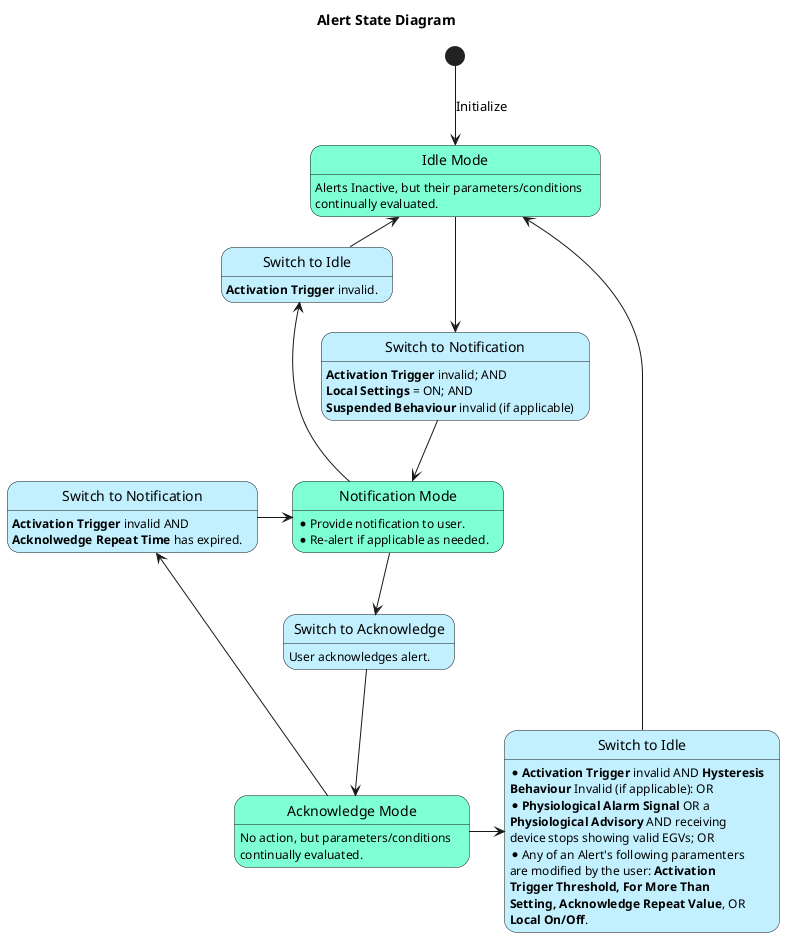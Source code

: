 @startuml
Title "Alert State Diagram"
state "Idle Mode" as ID #AquaMarine
state "Switch to Notification" as EN #APPLICATION
state "Notification Mode" as NM #AquaMarine
state "Switch to Acknowledge" as EA #APPLICATION
state "Acknowledge Mode" AS AM #AquaMarine
state "Switch to Idle" as EI #APPLICATION
state "Switch to Notification" as E2 #APPLICATION
state "Switch to Idle" as I2 #APPLICATION

ID : Alerts Inactive, but their parameters/conditions \ncontinually evaluated.
EN : **Activation Trigger** invalid; AND \n**Local Settings** = ON; AND \n**Suspended Behaviour** invalid (if applicable)
NM : * Provide notification to user. \n*Re-alert if applicable as needed.
EA : User acknowledges alert.
AM : No action, but parameters/conditions \ncontinually evaluated.
EI : **Activation Trigger** invalid.
E2 : **Activation Trigger** invalid AND \n**Acknolwedge Repeat Time** has expired.
I2 : * **Activation Trigger** invalid AND **Hysteresis** \n**Behaviour** Invalid (if applicable): OR \n* **Physiological Alarm Signal** OR a \n**Physiological Advisory** AND receiving \ndevice stops showing valid EGVs; OR \n* Any of an Alert's following paramenters \nare modified by the user: **Activation** \n**Trigger Threshold, For More Than** \n**Setting, Acknowledge Repeat Value**, OR \n**Local On/Off**.

[*] --> ID : Initialize
ID --> EN
EN -down-> NM
NM --> EA
EA --> AM
ID <-- EI
EI <-- NM
NM <-right- E2
E2 <-- AM
ID <-- I2
AM -right-> I2

@enduml